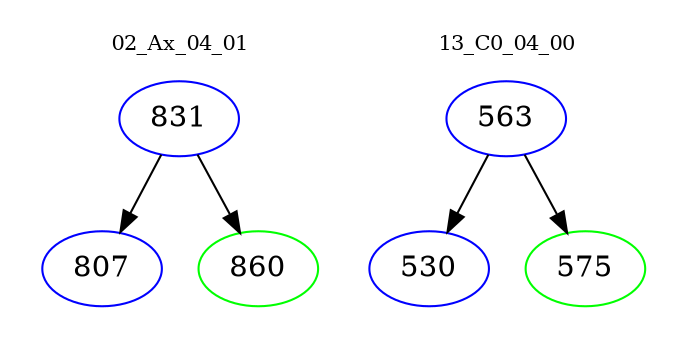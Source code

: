 digraph{
subgraph cluster_0 {
color = white
label = "02_Ax_04_01";
fontsize=10;
T0_831 [label="831", color="blue"]
T0_831 -> T0_807 [color="black"]
T0_807 [label="807", color="blue"]
T0_831 -> T0_860 [color="black"]
T0_860 [label="860", color="green"]
}
subgraph cluster_1 {
color = white
label = "13_C0_04_00";
fontsize=10;
T1_563 [label="563", color="blue"]
T1_563 -> T1_530 [color="black"]
T1_530 [label="530", color="blue"]
T1_563 -> T1_575 [color="black"]
T1_575 [label="575", color="green"]
}
}
